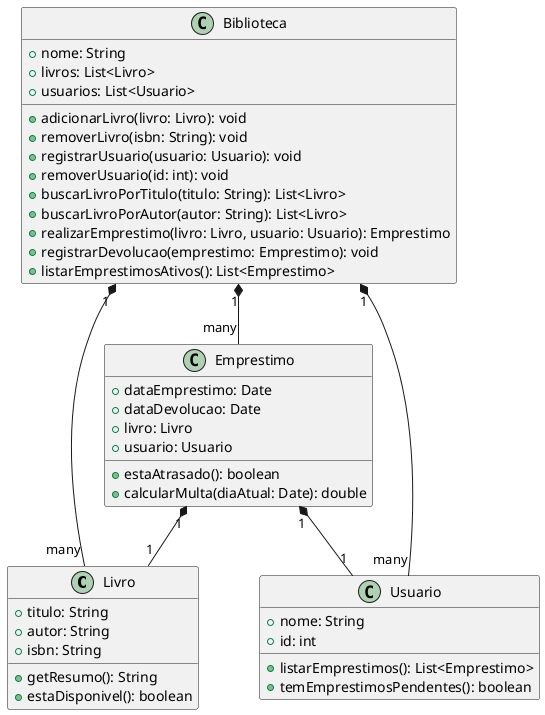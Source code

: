 @startuml diagrama
class Livro {
    +titulo: String
    +autor: String
    +isbn: String
    +getResumo(): String
    +estaDisponivel(): boolean
}

class Usuario {
    +nome: String
    +id: int
    +listarEmprestimos(): List<Emprestimo>
    +temEmprestimosPendentes(): boolean
}

class Biblioteca {
    +nome: String
    +livros: List<Livro>
    +usuarios: List<Usuario>
    +adicionarLivro(livro: Livro): void
    +removerLivro(isbn: String): void
    +registrarUsuario(usuario: Usuario): void
    +removerUsuario(id: int): void
    +buscarLivroPorTitulo(titulo: String): List<Livro>
    +buscarLivroPorAutor(autor: String): List<Livro>
    +realizarEmprestimo(livro: Livro, usuario: Usuario): Emprestimo
    +registrarDevolucao(emprestimo: Emprestimo): void
    +listarEmprestimosAtivos(): List<Emprestimo>
}

class Emprestimo {
    +dataEmprestimo: Date
    +dataDevolucao: Date
    +livro: Livro
    +usuario: Usuario
    +estaAtrasado(): boolean
    +calcularMulta(diaAtual: Date): double
}

Biblioteca "1" *-- "many" Livro
Biblioteca "1" *-- "many" Usuario
Biblioteca "1" *-- "many" Emprestimo
Emprestimo "1" *-- "1" Livro
Emprestimo "1" *-- "1" Usuario
@enduml
